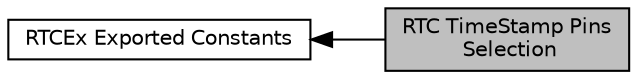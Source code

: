 digraph "RTC TimeStamp Pins Selection"
{
  edge [fontname="Helvetica",fontsize="10",labelfontname="Helvetica",labelfontsize="10"];
  node [fontname="Helvetica",fontsize="10",shape=box];
  rankdir=LR;
  Node1 [label="RTC TimeStamp Pins\l Selection",height=0.2,width=0.4,color="black", fillcolor="grey75", style="filled", fontcolor="black",tooltip=" "];
  Node2 [label="RTCEx Exported Constants",height=0.2,width=0.4,color="black", fillcolor="white", style="filled",URL="$group___r_t_c_ex___exported___constants.html",tooltip=" "];
  Node2->Node1 [shape=plaintext, dir="back", style="solid"];
}
